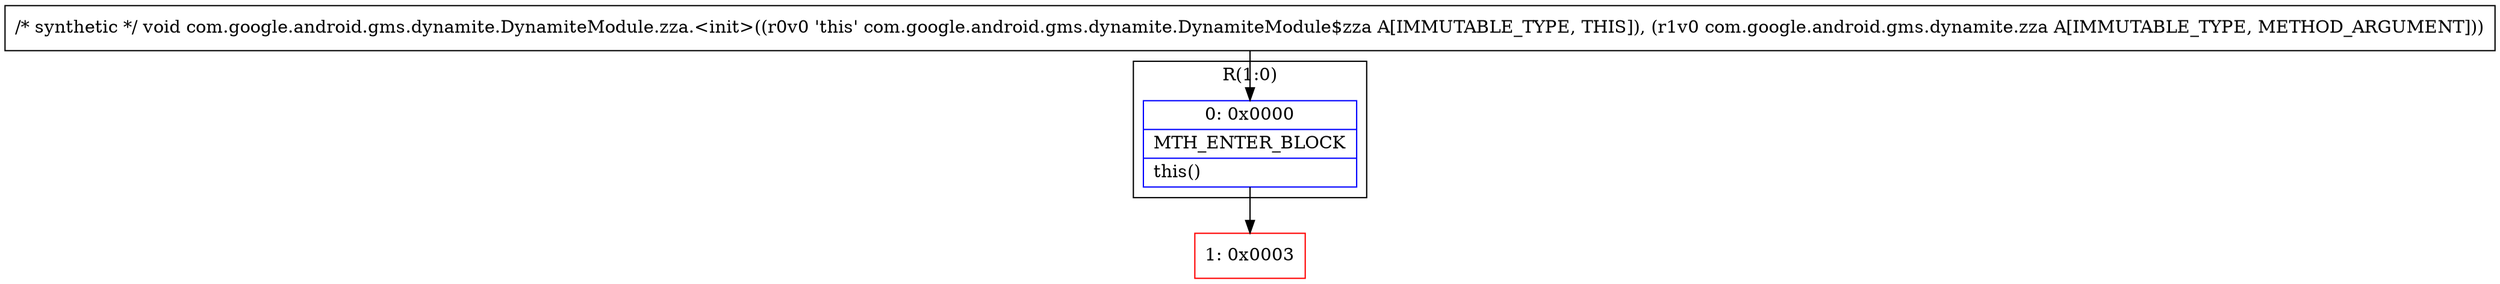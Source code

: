 digraph "CFG forcom.google.android.gms.dynamite.DynamiteModule.zza.\<init\>(Lcom\/google\/android\/gms\/dynamite\/zza;)V" {
subgraph cluster_Region_363990047 {
label = "R(1:0)";
node [shape=record,color=blue];
Node_0 [shape=record,label="{0\:\ 0x0000|MTH_ENTER_BLOCK\l|this()\l}"];
}
Node_1 [shape=record,color=red,label="{1\:\ 0x0003}"];
MethodNode[shape=record,label="{\/* synthetic *\/ void com.google.android.gms.dynamite.DynamiteModule.zza.\<init\>((r0v0 'this' com.google.android.gms.dynamite.DynamiteModule$zza A[IMMUTABLE_TYPE, THIS]), (r1v0 com.google.android.gms.dynamite.zza A[IMMUTABLE_TYPE, METHOD_ARGUMENT])) }"];
MethodNode -> Node_0;
Node_0 -> Node_1;
}

